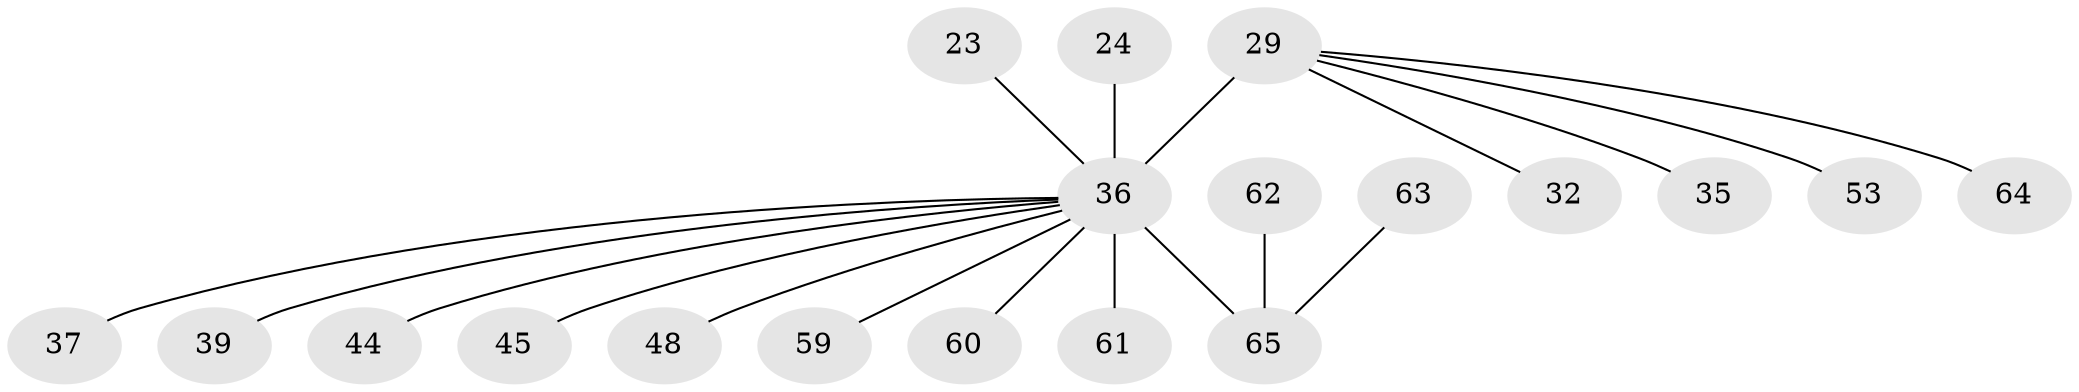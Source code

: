 // original degree distribution, {8: 0.015384615384615385, 4: 0.12307692307692308, 2: 0.3076923076923077, 5: 0.015384615384615385, 6: 0.03076923076923077, 3: 0.1076923076923077, 1: 0.38461538461538464, 7: 0.015384615384615385}
// Generated by graph-tools (version 1.1) at 2025/44/03/04/25 21:44:28]
// undirected, 19 vertices, 18 edges
graph export_dot {
graph [start="1"]
  node [color=gray90,style=filled];
  23;
  24;
  29 [super="+4+15+2+21"];
  32;
  35 [super="+25"];
  36 [super="+10+33+8+13+19"];
  37;
  39 [super="+31"];
  44 [super="+38"];
  45;
  48;
  53;
  59;
  60 [super="+52"];
  61;
  62 [super="+57"];
  63;
  64;
  65 [super="+56+47+49+58"];
  23 -- 36;
  24 -- 36;
  29 -- 32;
  29 -- 53;
  29 -- 64;
  29 -- 36 [weight=5];
  29 -- 35;
  36 -- 37;
  36 -- 59;
  36 -- 61;
  36 -- 39;
  36 -- 44;
  36 -- 60;
  36 -- 48;
  36 -- 45;
  36 -- 65 [weight=5];
  62 -- 65 [weight=3];
  63 -- 65;
}
